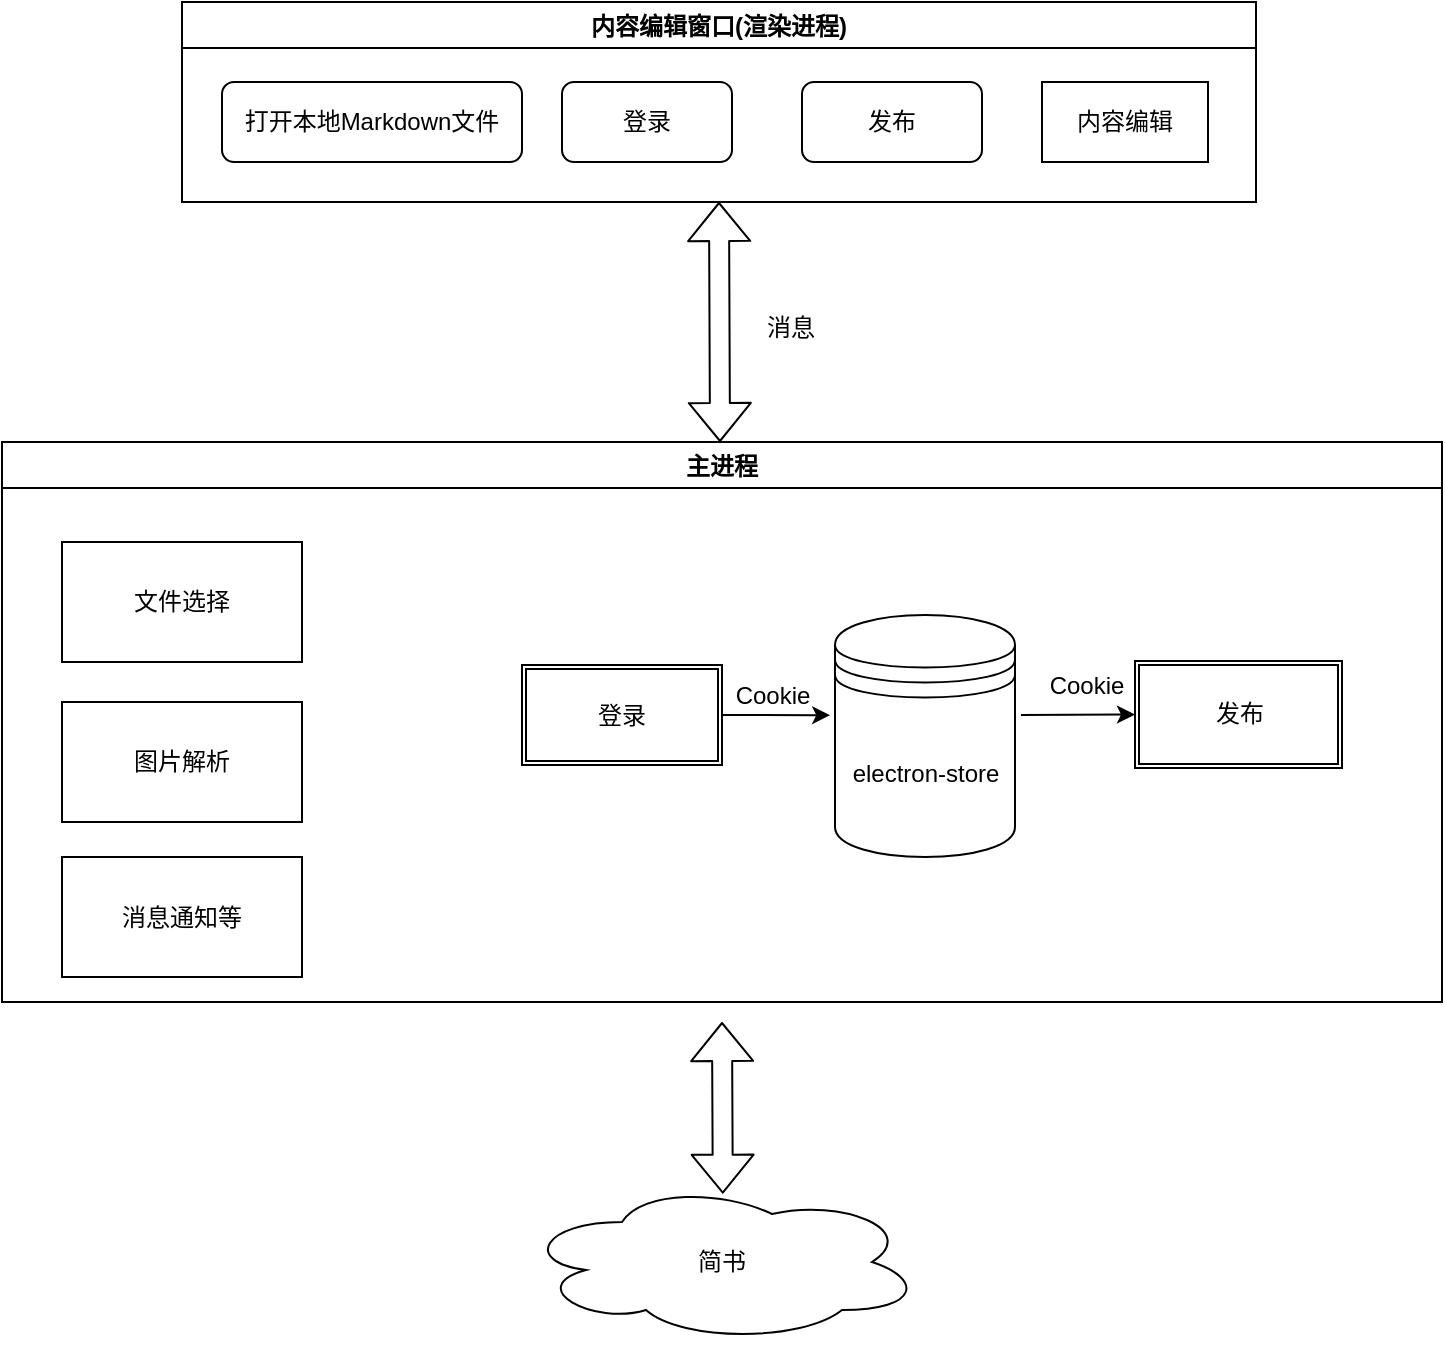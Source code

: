 <mxfile>
    <diagram id="-4J3fAjuFW6k7uGm5vww" name="第 1 页">
        <mxGraphModel dx="1206" dy="829" grid="0" gridSize="10" guides="1" tooltips="0" connect="1" arrows="1" fold="1" page="1" pageScale="1" pageWidth="827" pageHeight="1169" math="0" shadow="0">
            <root>
                <mxCell id="0"/>
                <mxCell id="1" parent="0"/>
                <mxCell id="3" value="内容编辑窗口(渲染进程)" style="swimlane;" parent="1" vertex="1">
                    <mxGeometry x="130" y="120" width="537" height="100" as="geometry"/>
                </mxCell>
                <mxCell id="27" value="打开本地Markdown文件" style="rounded=1;whiteSpace=wrap;html=1;" parent="3" vertex="1">
                    <mxGeometry x="20" y="40" width="150" height="40" as="geometry"/>
                </mxCell>
                <mxCell id="29" value="登录" style="rounded=1;whiteSpace=wrap;html=1;" parent="3" vertex="1">
                    <mxGeometry x="190" y="40" width="85" height="40" as="geometry"/>
                </mxCell>
                <mxCell id="28" value="发布" style="rounded=1;whiteSpace=wrap;html=1;" parent="3" vertex="1">
                    <mxGeometry x="310" y="40" width="90" height="40" as="geometry"/>
                </mxCell>
                <mxCell id="36" value="内容编辑" style="rounded=0;whiteSpace=wrap;html=1;" parent="3" vertex="1">
                    <mxGeometry x="430" y="40" width="83" height="40" as="geometry"/>
                </mxCell>
                <mxCell id="15" value="简书" style="ellipse;shape=cloud;whiteSpace=wrap;html=1;" parent="1" vertex="1">
                    <mxGeometry x="300" y="710" width="200" height="80" as="geometry"/>
                </mxCell>
                <mxCell id="16" value="主进程" style="swimlane;" parent="1" vertex="1">
                    <mxGeometry x="40" y="340" width="720" height="280" as="geometry"/>
                </mxCell>
                <mxCell id="17" value="登录" style="shape=ext;double=1;rounded=0;whiteSpace=wrap;html=1;" parent="16" vertex="1">
                    <mxGeometry x="260" y="111.5" width="100" height="50" as="geometry"/>
                </mxCell>
                <mxCell id="18" value="发布" style="shape=ext;double=1;rounded=0;whiteSpace=wrap;html=1;" parent="16" vertex="1">
                    <mxGeometry x="566.5" y="109.5" width="103.5" height="53.5" as="geometry"/>
                </mxCell>
                <mxCell id="20" value="" style="endArrow=classic;html=1;exitX=1;exitY=0.5;exitDx=0;exitDy=0;entryX=-0.027;entryY=0.414;entryDx=0;entryDy=0;entryPerimeter=0;" parent="16" source="17" target="22" edge="1">
                    <mxGeometry width="50" height="50" relative="1" as="geometry">
                        <mxPoint x="506.5" y="226.5" as="sourcePoint"/>
                        <mxPoint x="402.5" y="133.5" as="targetPoint"/>
                    </mxGeometry>
                </mxCell>
                <mxCell id="21" value="Cookie" style="text;html=1;align=center;verticalAlign=middle;resizable=0;points=[];autosize=1;" parent="16" vertex="1">
                    <mxGeometry x="359.5" y="116.5" width="50" height="20" as="geometry"/>
                </mxCell>
                <mxCell id="22" value="electron-store" style="shape=datastore;whiteSpace=wrap;html=1;" parent="16" vertex="1">
                    <mxGeometry x="416.5" y="86.5" width="90" height="121" as="geometry"/>
                </mxCell>
                <mxCell id="23" value="" style="endArrow=classic;html=1;entryX=0;entryY=0.5;entryDx=0;entryDy=0;" parent="16" target="18" edge="1">
                    <mxGeometry width="50" height="50" relative="1" as="geometry">
                        <mxPoint x="509.5" y="136.5" as="sourcePoint"/>
                        <mxPoint x="566.5" y="186.5" as="targetPoint"/>
                    </mxGeometry>
                </mxCell>
                <mxCell id="24" value="Cookie" style="text;html=1;align=center;verticalAlign=middle;resizable=0;points=[];autosize=1;" parent="16" vertex="1">
                    <mxGeometry x="516.5" y="111.5" width="50" height="20" as="geometry"/>
                </mxCell>
                <mxCell id="33" value="文件选择" style="rounded=0;whiteSpace=wrap;html=1;" parent="16" vertex="1">
                    <mxGeometry x="30" y="50" width="120" height="60" as="geometry"/>
                </mxCell>
                <mxCell id="34" value="图片解析" style="rounded=0;whiteSpace=wrap;html=1;" parent="16" vertex="1">
                    <mxGeometry x="30" y="130" width="120" height="60" as="geometry"/>
                </mxCell>
                <mxCell id="35" value="消息通知等" style="rounded=0;whiteSpace=wrap;html=1;" parent="16" vertex="1">
                    <mxGeometry x="30" y="207.5" width="120" height="60" as="geometry"/>
                </mxCell>
                <mxCell id="26" value="" style="shape=flexArrow;endArrow=classic;startArrow=classic;html=1;entryX=0.5;entryY=1;entryDx=0;entryDy=0;" parent="1" target="3" edge="1">
                    <mxGeometry width="50" height="50" relative="1" as="geometry">
                        <mxPoint x="399" y="340" as="sourcePoint"/>
                        <mxPoint x="410" y="220" as="targetPoint"/>
                    </mxGeometry>
                </mxCell>
                <mxCell id="30" value="消息" style="text;html=1;align=center;verticalAlign=middle;resizable=0;points=[];autosize=1;" parent="1" vertex="1">
                    <mxGeometry x="414" y="273" width="40" height="20" as="geometry"/>
                </mxCell>
                <mxCell id="31" value="" style="shape=flexArrow;endArrow=classic;startArrow=classic;html=1;entryX=0.502;entryY=0.073;entryDx=0;entryDy=0;entryPerimeter=0;" parent="1" target="15" edge="1">
                    <mxGeometry width="50" height="50" relative="1" as="geometry">
                        <mxPoint x="400" y="630" as="sourcePoint"/>
                        <mxPoint x="450" y="580" as="targetPoint"/>
                    </mxGeometry>
                </mxCell>
            </root>
        </mxGraphModel>
    </diagram>
</mxfile>
